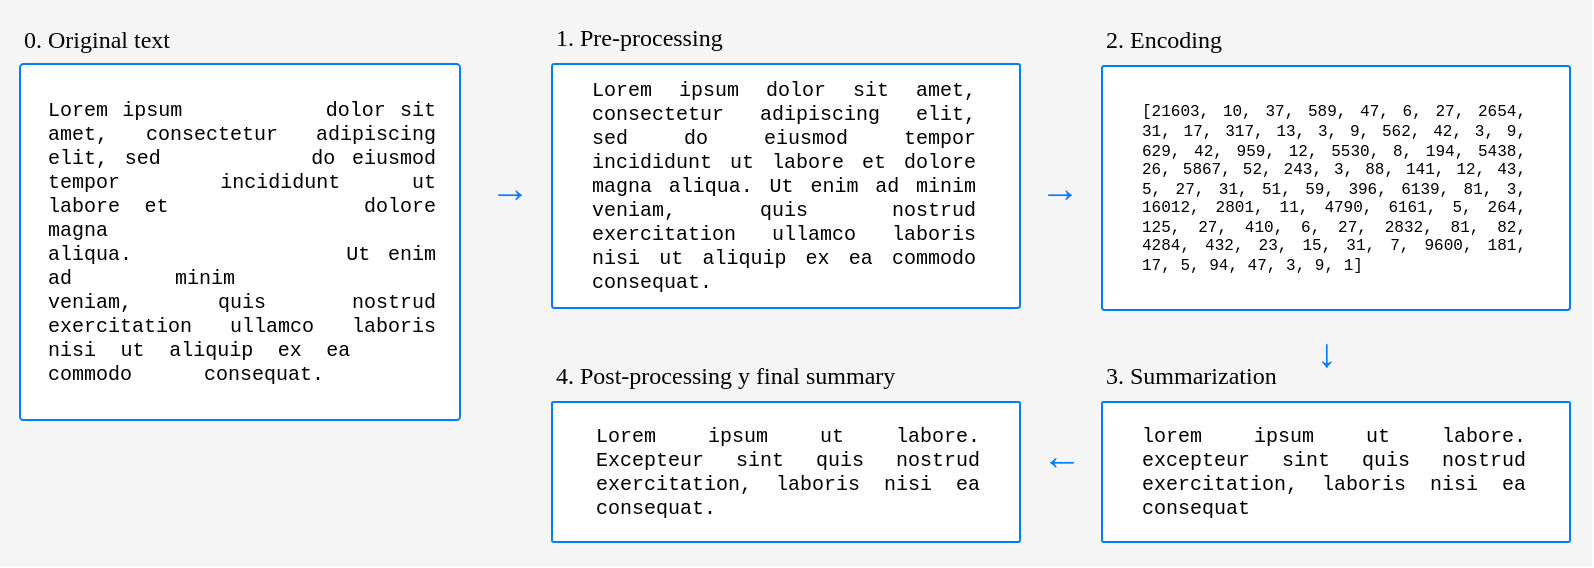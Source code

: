 <mxfile version="14.4.4" type="device"><diagram id="pydrWi0HX_62rh-RcBPf" name="Page-1"><mxGraphModel dx="1052" dy="572" grid="1" gridSize="10" guides="1" tooltips="1" connect="1" arrows="1" fold="1" page="1" pageScale="1" pageWidth="850" pageHeight="1100" math="0" shadow="0"><root><mxCell id="0"/><mxCell id="1" parent="0"/><mxCell id="DqQQGwJLbuiC_dQ-kRLE-163" value="" style="rounded=0;whiteSpace=wrap;html=1;strokeColor=none;fillColor=#F5F5F5;" vertex="1" parent="1"><mxGeometry x="100" y="200" width="796" height="283" as="geometry"/></mxCell><mxCell id="DqQQGwJLbuiC_dQ-kRLE-164" value="&lt;div align=&quot;left&quot;&gt;0. Original text&lt;br&gt;&lt;/div&gt;" style="text;html=1;strokeColor=none;fillColor=none;align=left;verticalAlign=middle;whiteSpace=wrap;rounded=0;fontSize=12;fontFamily=Ubuntu;fontSource=https%3A%2F%2Ffonts.googleapis.com%2Fcss%3Ffamily%3DUbuntu;" vertex="1" parent="1"><mxGeometry x="109.75" y="210" width="110" height="20" as="geometry"/></mxCell><mxCell id="DqQQGwJLbuiC_dQ-kRLE-165" value="1. Pre-processing" style="text;html=1;strokeColor=none;fillColor=none;align=left;verticalAlign=middle;whiteSpace=wrap;rounded=0;fontSize=12;fontFamily=Ubuntu;fontSource=https%3A%2F%2Ffonts.googleapis.com%2Fcss%3Ffamily%3DUbuntu;" vertex="1" parent="1"><mxGeometry x="376" y="209.01" width="100" height="20" as="geometry"/></mxCell><mxCell id="DqQQGwJLbuiC_dQ-kRLE-166" value="" style="group" vertex="1" connectable="0" parent="1"><mxGeometry x="376" y="232.02" width="234" height="121.98" as="geometry"/></mxCell><mxCell id="DqQQGwJLbuiC_dQ-kRLE-167" value="" style="rounded=1;whiteSpace=wrap;html=1;arcSize=1;strokeColor=#007cffff;fillColor=#FFFFFF;fontFamily=Ubuntu;fontSource=https%3A%2F%2Ffonts.googleapis.com%2Fcss%3Ffamily%3DUbuntu;" vertex="1" parent="DqQQGwJLbuiC_dQ-kRLE-166"><mxGeometry width="234" height="121.98" as="geometry"/></mxCell><mxCell id="DqQQGwJLbuiC_dQ-kRLE-168" value="&lt;div align=&quot;justify&quot;&gt;&lt;font style=&quot;font-size: 10px&quot;&gt;Lorem ipsum dolor sit amet, consectetur adipiscing elit, sed do eiusmod tempor incididunt ut labore et dolore magna aliqua. Ut enim ad minim veniam, quis nostrud exercitation ullamco laboris nisi ut aliquip ex ea commodo consequat. &lt;/font&gt;&lt;/div&gt;" style="text;html=1;fillColor=none;align=left;verticalAlign=middle;rounded=0;labelPosition=center;verticalLabelPosition=middle;fontFamily=Courier New;labelBorderColor=none;spacing=0;spacingLeft=0;whiteSpace=wrap;fontSize=7;" vertex="1" parent="DqQQGwJLbuiC_dQ-kRLE-166"><mxGeometry x="20" y="7.98" width="190" height="106.01" as="geometry"/></mxCell><mxCell id="DqQQGwJLbuiC_dQ-kRLE-169" value="2. Encoding" style="text;html=1;strokeColor=none;fillColor=none;align=left;verticalAlign=middle;whiteSpace=wrap;rounded=0;fontSize=12;fontFamily=Ubuntu;fontSource=https%3A%2F%2Ffonts.googleapis.com%2Fcss%3Ffamily%3DUbuntu;" vertex="1" parent="1"><mxGeometry x="651" y="210" width="100" height="20" as="geometry"/></mxCell><mxCell id="DqQQGwJLbuiC_dQ-kRLE-170" value="" style="group" vertex="1" connectable="0" parent="1"><mxGeometry x="651" y="233.01" width="234" height="121.98" as="geometry"/></mxCell><mxCell id="DqQQGwJLbuiC_dQ-kRLE-171" value="" style="rounded=1;whiteSpace=wrap;html=1;arcSize=1;strokeColor=#007cffff;fillColor=#FFFFFF;fontFamily=Ubuntu;fontSource=https%3A%2F%2Ffonts.googleapis.com%2Fcss%3Ffamily%3DUbuntu;" vertex="1" parent="DqQQGwJLbuiC_dQ-kRLE-170"><mxGeometry width="234" height="121.98" as="geometry"/></mxCell><mxCell id="DqQQGwJLbuiC_dQ-kRLE-172" value="&lt;div style=&quot;font-size: 8px&quot; align=&quot;justify&quot;&gt;&lt;font style=&quot;font-size: 8px&quot;&gt;[21603, 10, 37, 589, 47, 6, 27, 2654, 31, 17, 317, 13, 3, 9, 562, 42, 3, 9, 629, 42, 959, 12, 5530, 8, 194, 5438, 26, 5867, 52, 243, 3, 88, 141, 12, 43, 5, 27, 31, 51, 59, 396, 6139, 81, 3, 16012, 2801, 11, 4790, 6161, 5, 264, 125, 27, 410, 6, 27, 2832, 81, 82, 4284, 432, 23, 15, 31, 7, 9600, 181, 17, 5, 94, 47, 3, 9, 1]&lt;/font&gt;&lt;/div&gt;" style="text;html=1;fillColor=none;align=left;verticalAlign=middle;rounded=0;labelPosition=center;verticalLabelPosition=middle;fontFamily=Courier New;labelBorderColor=none;spacing=0;spacingLeft=0;whiteSpace=wrap;fontSize=7;" vertex="1" parent="DqQQGwJLbuiC_dQ-kRLE-170"><mxGeometry x="20" y="7.98" width="190" height="106.01" as="geometry"/></mxCell><mxCell id="DqQQGwJLbuiC_dQ-kRLE-173" value="&lt;p style=&quot;font-size: 20px&quot;&gt;&lt;font style=&quot;font-size: 20px&quot; face=&quot;Helvetica&quot; color=&quot;#007CFF&quot;&gt;→&lt;/font&gt; &lt;/p&gt;" style="text;html=1;strokeColor=none;fillColor=none;align=center;verticalAlign=middle;whiteSpace=wrap;rounded=0;fontFamily=Ubuntu;fontSource=https%3A%2F%2Ffonts.googleapis.com%2Fcss%3Ffamily%3DUbuntu;fontSize=25;" vertex="1" parent="1"><mxGeometry x="335.25" y="283.01" width="40" height="20" as="geometry"/></mxCell><mxCell id="DqQQGwJLbuiC_dQ-kRLE-174" value="&lt;p style=&quot;font-size: 20px&quot;&gt;&lt;font style=&quot;font-size: 20px&quot; face=&quot;Helvetica&quot; color=&quot;#007CFF&quot;&gt;→&lt;/font&gt; &lt;/p&gt;" style="text;html=1;strokeColor=none;fillColor=none;align=center;verticalAlign=middle;whiteSpace=wrap;rounded=0;fontFamily=Ubuntu;fontSource=https%3A%2F%2Ffonts.googleapis.com%2Fcss%3Ffamily%3DUbuntu;fontSize=25;" vertex="1" parent="1"><mxGeometry x="610" y="283.01" width="40" height="20" as="geometry"/></mxCell><mxCell id="DqQQGwJLbuiC_dQ-kRLE-175" value="&lt;p style=&quot;font-size: 20px&quot;&gt;&lt;font style=&quot;font-size: 20px&quot; face=&quot;Helvetica&quot; color=&quot;#007CFF&quot;&gt;→&lt;/font&gt; &lt;/p&gt;" style="text;html=1;strokeColor=none;fillColor=none;align=center;verticalAlign=middle;whiteSpace=wrap;rounded=0;fontFamily=Ubuntu;fontSource=https%3A%2F%2Ffonts.googleapis.com%2Fcss%3Ffamily%3DUbuntu;fontSize=25;rotation=90;" vertex="1" parent="1"><mxGeometry x="748" y="368" width="40" height="20" as="geometry"/></mxCell><mxCell id="DqQQGwJLbuiC_dQ-kRLE-176" value="3. Summarization" style="text;html=1;strokeColor=none;fillColor=none;align=left;verticalAlign=middle;whiteSpace=wrap;rounded=0;fontSize=12;fontFamily=Ubuntu;fontSource=https%3A%2F%2Ffonts.googleapis.com%2Fcss%3Ffamily%3DUbuntu;" vertex="1" parent="1"><mxGeometry x="651" y="378" width="199" height="20" as="geometry"/></mxCell><mxCell id="DqQQGwJLbuiC_dQ-kRLE-177" value="" style="group" vertex="1" connectable="0" parent="1"><mxGeometry x="651" y="401.01" width="234" height="70" as="geometry"/></mxCell><mxCell id="DqQQGwJLbuiC_dQ-kRLE-178" value="" style="rounded=1;whiteSpace=wrap;html=1;arcSize=1;strokeColor=#007cffff;fillColor=#FFFFFF;fontFamily=Ubuntu;fontSource=https%3A%2F%2Ffonts.googleapis.com%2Fcss%3Ffamily%3DUbuntu;" vertex="1" parent="DqQQGwJLbuiC_dQ-kRLE-177"><mxGeometry width="234" height="70" as="geometry"/></mxCell><mxCell id="DqQQGwJLbuiC_dQ-kRLE-179" value="&lt;div style=&quot;font-size: 8px&quot; align=&quot;justify&quot;&gt;&lt;font style=&quot;font-size: 10px&quot;&gt;lorem ipsum&lt;/font&gt;&lt;font style=&quot;font-size: 10px&quot;&gt; ut labore&lt;/font&gt;&lt;font style=&quot;font-size: 10px&quot;&gt;. excepteur sint &lt;/font&gt;&lt;font style=&quot;font-size: 10px&quot;&gt;quis nostrud exercitation,&lt;/font&gt;&lt;font style=&quot;font-size: 10px&quot;&gt; laboris nisi &lt;/font&gt;&lt;font style=&quot;font-size: 10px&quot;&gt;&lt;font style=&quot;font-size: 10px&quot;&gt;ea &lt;/font&gt;&lt;/font&gt;&lt;font style=&quot;font-size: 10px&quot;&gt;&lt;font style=&quot;font-size: 10px&quot;&gt;&lt;font style=&quot;font-size: 10px&quot;&gt;consequat&lt;/font&gt;&lt;/font&gt;&lt;/font&gt;&lt;/div&gt;" style="text;html=1;fillColor=none;align=left;verticalAlign=middle;rounded=0;labelPosition=center;verticalLabelPosition=middle;fontFamily=Courier New;labelBorderColor=none;spacing=0;spacingLeft=0;whiteSpace=wrap;fontSize=7;" vertex="1" parent="DqQQGwJLbuiC_dQ-kRLE-177"><mxGeometry x="20" y="3.99" width="190" height="62.02" as="geometry"/></mxCell><mxCell id="DqQQGwJLbuiC_dQ-kRLE-180" value="&lt;div&gt;4. Post-processing y final summary&lt;/div&gt;" style="text;html=1;strokeColor=none;fillColor=none;align=left;verticalAlign=middle;whiteSpace=wrap;rounded=0;fontSize=12;fontFamily=Ubuntu;fontSource=https%3A%2F%2Ffonts.googleapis.com%2Fcss%3Ffamily%3DUbuntu;" vertex="1" parent="1"><mxGeometry x="375.5" y="378" width="199" height="20" as="geometry"/></mxCell><mxCell id="DqQQGwJLbuiC_dQ-kRLE-181" value="" style="group" vertex="1" connectable="0" parent="1"><mxGeometry x="376" y="401.01" width="234" height="70" as="geometry"/></mxCell><mxCell id="DqQQGwJLbuiC_dQ-kRLE-182" value="" style="rounded=1;whiteSpace=wrap;html=1;arcSize=1;strokeColor=#007cffff;fillColor=#FFFFFF;fontFamily=Ubuntu;fontSource=https%3A%2F%2Ffonts.googleapis.com%2Fcss%3Ffamily%3DUbuntu;" vertex="1" parent="DqQQGwJLbuiC_dQ-kRLE-181"><mxGeometry width="234" height="70" as="geometry"/></mxCell><mxCell id="DqQQGwJLbuiC_dQ-kRLE-183" value="&lt;div style=&quot;font-size: 8px&quot; align=&quot;justify&quot;&gt;&lt;font style=&quot;font-size: 10px&quot;&gt;Lorem ipsum&lt;/font&gt;&lt;font style=&quot;font-size: 10px&quot;&gt; ut labore&lt;/font&gt;&lt;font style=&quot;font-size: 10px&quot;&gt;. Excepteur sint &lt;/font&gt;&lt;font style=&quot;font-size: 10px&quot;&gt;quis nostrud exercitation, l&lt;/font&gt;&lt;font style=&quot;font-size: 10px&quot;&gt;aboris nisi &lt;/font&gt;&lt;font style=&quot;font-size: 10px&quot;&gt;&lt;font style=&quot;font-size: 10px&quot;&gt;ea &lt;/font&gt;&lt;/font&gt;&lt;font style=&quot;font-size: 10px&quot;&gt;&lt;font style=&quot;font-size: 10px&quot;&gt;&lt;font style=&quot;font-size: 10px&quot;&gt;consequat.&lt;/font&gt;&lt;/font&gt;&lt;/font&gt;&lt;/div&gt;" style="text;html=1;fillColor=none;align=left;verticalAlign=middle;rounded=0;labelPosition=center;verticalLabelPosition=middle;fontFamily=Courier New;labelBorderColor=none;spacing=0;spacingLeft=0;whiteSpace=wrap;fontSize=7;" vertex="1" parent="DqQQGwJLbuiC_dQ-kRLE-181"><mxGeometry x="22" y="3.99" width="190" height="62.02" as="geometry"/></mxCell><mxCell id="DqQQGwJLbuiC_dQ-kRLE-184" value="&lt;p style=&quot;font-size: 20px&quot;&gt;&lt;font style=&quot;font-size: 20px&quot; face=&quot;Helvetica&quot; color=&quot;#007CFF&quot;&gt;→&lt;/font&gt; &lt;/p&gt;" style="text;html=1;strokeColor=none;fillColor=none;align=center;verticalAlign=middle;whiteSpace=wrap;rounded=0;fontFamily=Ubuntu;fontSource=https%3A%2F%2Ffonts.googleapis.com%2Fcss%3Ffamily%3DUbuntu;fontSize=25;rotation=-180;" vertex="1" parent="1"><mxGeometry x="611" y="426.01" width="40" height="20" as="geometry"/></mxCell><mxCell id="DqQQGwJLbuiC_dQ-kRLE-185" value="" style="rounded=1;whiteSpace=wrap;html=1;arcSize=1;strokeColor=#007cffff;fillColor=#FFFFFF;fontFamily=Ubuntu;fontSource=https%3A%2F%2Ffonts.googleapis.com%2Fcss%3Ffamily%3DUbuntu;" vertex="1" parent="1"><mxGeometry x="110" y="232.02" width="220" height="177.98" as="geometry"/></mxCell><mxCell id="DqQQGwJLbuiC_dQ-kRLE-186" value="&lt;div style=&quot;font-size: 10px&quot; align=&quot;justify&quot;&gt;Lorem ipsum&amp;nbsp;&amp;nbsp;&amp;nbsp;&amp;nbsp;&amp;nbsp;&amp;nbsp;&amp;nbsp;&amp;nbsp;&amp;nbsp; dolor sit amet, consectetur adipiscing elit, sed&amp;nbsp;&amp;nbsp;&amp;nbsp;&amp;nbsp;&amp;nbsp;&amp;nbsp;&amp;nbsp;&amp;nbsp; do eiusmod tempor&amp;nbsp;&amp;nbsp;&amp;nbsp;&amp;nbsp;&amp;nbsp;&amp;nbsp; incididunt&amp;nbsp;&amp;nbsp;&amp;nbsp;&amp;nbsp; ut labore et&amp;nbsp;&amp;nbsp;&amp;nbsp;&amp;nbsp;&amp;nbsp;&amp;nbsp;&amp;nbsp; dolore magna&amp;nbsp;&amp;nbsp;&amp;nbsp;&amp;nbsp;&amp;nbsp;&amp;nbsp;&amp;nbsp;&amp;nbsp;&amp;nbsp; aliqua.&amp;nbsp;&amp;nbsp;&amp;nbsp;&amp;nbsp;&amp;nbsp;&amp;nbsp;&amp;nbsp;&amp;nbsp;&amp;nbsp;&amp;nbsp;&amp;nbsp; Ut enim ad&amp;nbsp;&amp;nbsp;&amp;nbsp;&amp;nbsp;&amp;nbsp; minim&amp;nbsp;&amp;nbsp;&amp;nbsp;&amp;nbsp;&amp;nbsp;&amp;nbsp;&amp;nbsp;&amp;nbsp;&amp;nbsp;&amp;nbsp;&amp;nbsp;&amp;nbsp; veniam, quis nostrud exercitation ullamco laboris nisi ut aliquip ex ea&amp;nbsp;&amp;nbsp;&amp;nbsp;&amp;nbsp; commodo&amp;nbsp;&amp;nbsp;&amp;nbsp;&amp;nbsp;&amp;nbsp; consequat. &lt;br&gt;&lt;/div&gt;" style="text;html=1;fillColor=none;align=left;verticalAlign=middle;rounded=0;labelPosition=center;verticalLabelPosition=middle;fontFamily=Courier New;labelBorderColor=none;spacing=0;spacingLeft=0;whiteSpace=wrap;fontSize=7;" vertex="1" parent="1"><mxGeometry x="124" y="240" width="192" height="162.02" as="geometry"/></mxCell></root></mxGraphModel></diagram></mxfile>